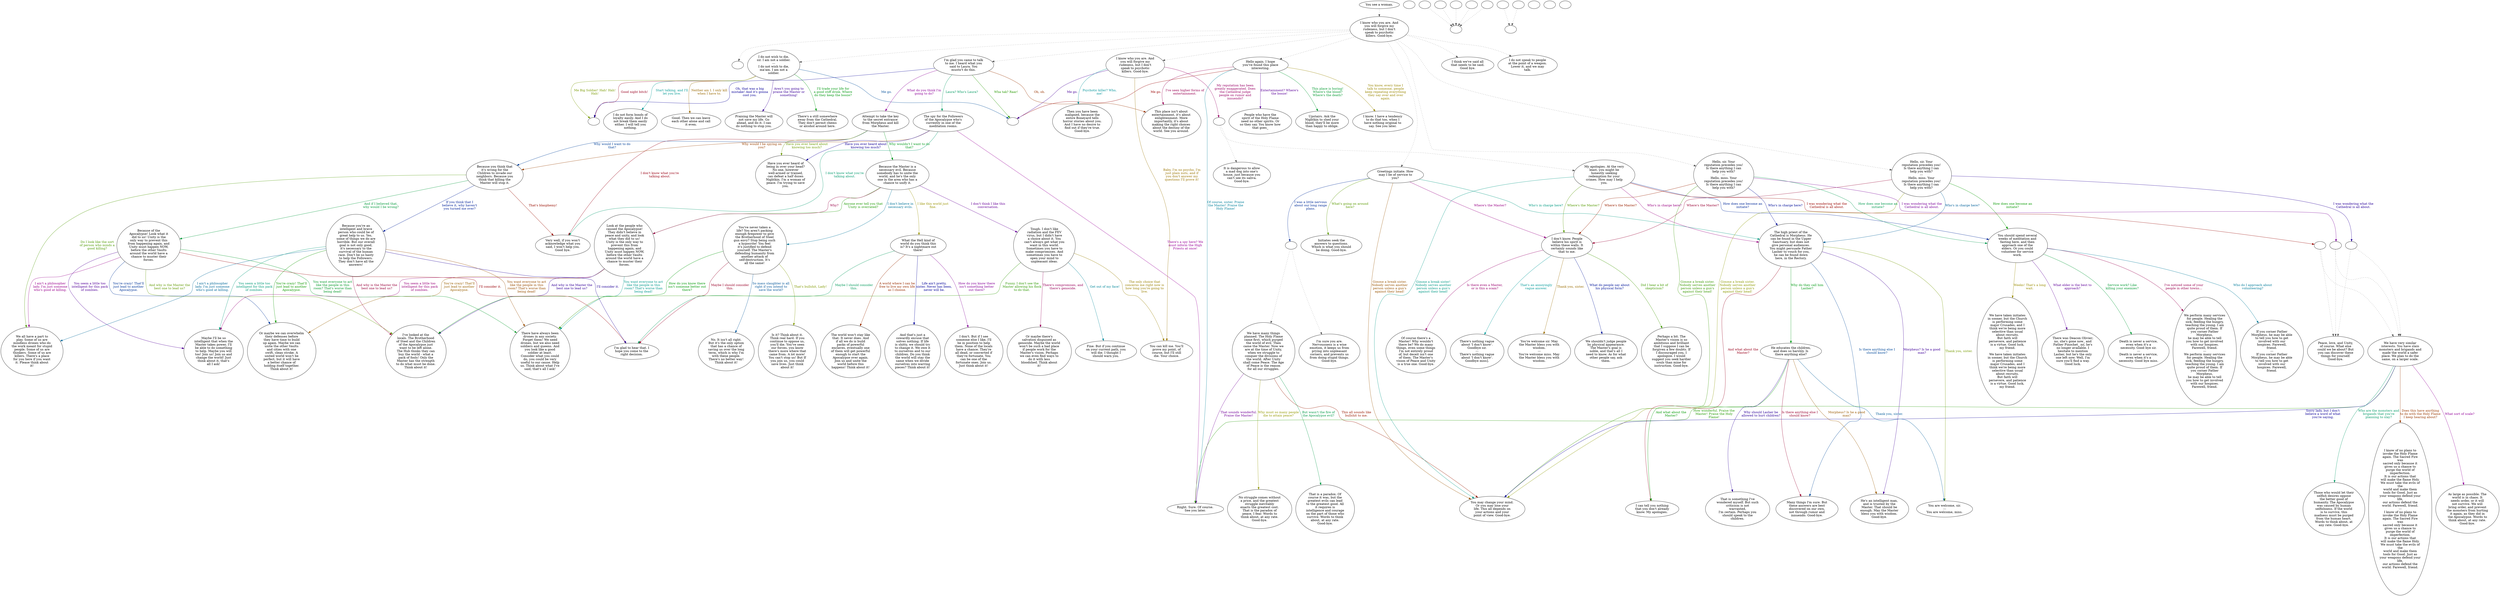 digraph VIOLA {
  "start" [style=filled       fillcolor="#FFFFFF"       color="#000000"]
  "start" -> "do_dialogue" [style=dotted color="#555555"]
  "start" [label="You see a woman."]
  "do_dialogue" [style=filled       fillcolor="#FFFFFF"       color="#000000"]
  "do_dialogue" -> "weapon_check" [style=dotted color="#555555"]
  "do_dialogue" -> "viola00" [style=dotted color="#555555"]
  "do_dialogue" -> "viola01" [style=dotted color="#555555"]
  "do_dialogue" -> "viola02" [style=dotted color="#555555"]
  "do_dialogue" -> "viola03" [style=dotted color="#555555"]
  "do_dialogue" -> "viola04" [style=dotted color="#555555"]
  "do_dialogue" -> "viola05" [style=dotted color="#555555"]
  "do_dialogue" -> "viola06" [style=dotted color="#555555"]
  "do_dialogue" -> "viola07" [style=dotted color="#555555"]
  "do_dialogue" -> "viola08" [style=dotted color="#555555"]
  "do_dialogue" [label="I know who you are. And\nyou will forgive my\nrudeness, but I don't\nspeak to psychotic\nkillers. Good-bye."]
  "viola00" [style=filled       fillcolor="#FFFFFF"       color="#000000"]
  "viola00" [label="I do not wish to die,\nsir. I am not a soldier.\n---\nI do not wish to die,\nma'am. I am not a\nsoldier."]
  "viola00" -> "viola09" [label="Start talking, and I'll\nlet you live." color="#009993" fontcolor="#009993"]
  "viola00" -> "viola10" [label="Neither am I. I only kill\nwhen I have to." color="#996700" fontcolor="#996700"]
  "viola00" -> "viola11" [label="Aren't you going to\npraise the Master or\nsomething!" color="#3A0099" fontcolor="#3A0099"]
  "viola00" -> "viola12" [label="I'll trade your life for\na good stiff drink. Where\ndo they keep the booze?" color="#00990E" fontcolor="#00990E"]
  "viola00" -> "violacombat" [label="Good night bitch!" color="#99001F" fontcolor="#99001F"]
  "viola00" -> "violaend" [label="Me go." color="#004C99" fontcolor="#004C99"]
  "viola00" -> "violacombat" [label="Me Big Soldier! Hah! Hah!\nHah!" color="#789900" fontcolor="#789900"]
  "viola01" [style=filled       fillcolor="#FFFFFF"       color="#000000"]
  "viola01" [label="I'm glad you came to talk\nto me. I heard what you\nsaid to Laura. You\nmustn't do this."]
  "viola01" -> "viola13" [label="What do you think I'm\ngoing to do?" color="#8D0099" fontcolor="#8D0099"]
  "viola01" -> "viola14" [label="Laura? Who's Laura?" color="#009960" fontcolor="#009960"]
  "viola01" -> "viola15" [label="Oh, oh." color="#993400" fontcolor="#993400"]
  "viola01" -> "violacombat" [label="Oh, that was a big\nmistake! And it's gonna\ncost you." color="#070099" fontcolor="#070099"]
  "viola01" -> "violaend" [label="Wha tak? Raar!" color="#269900" fontcolor="#269900"]
  "viola02" [style=filled       fillcolor="#FFFFFF"       color="#000000"]
  "viola02" [label="I think we've said all\nthat needs to be said.\nGood bye."]
  "viola03" [style=filled       fillcolor="#FFFFFF"       color="#000000"]
  "viola03" [label="I do not speak to people\nat the point of a weapon.\nLower it, and we may\ntalk."]
  "viola04" [style=filled       fillcolor="#FFFFFF"       color="#000000"]
  "viola04" [label="Hello again. I hope\nyou've found this place\ninteresting."]
  "viola04" -> "viola15" [label="I've seen higher forms of\nentertainment." color="#990052" fontcolor="#990052"]
  "viola04" -> "viola16" [label="Of course, sister. Praise\nthe Master! Praise the\nHoly Flame!" color="#007F99" fontcolor="#007F99"]
  "viola04" -> "viola17" [label="You know, every time I\ntalk to someone, people\nkeep repeating everything\nthey say over and over\nagain." color="#998600" fontcolor="#998600"]
  "viola04" -> "viola18" [label="Entertainment? Where's\nthe booze!" color="#5A0099" fontcolor="#5A0099"]
  "viola04" -> "viola19" [label="This place is boring!\nWhere's the blood?\nWhere's the death?" color="#00992D" fontcolor="#00992D"]
  "viola04" -> "violaend" [label="Me go." color="#990000" fontcolor="#990000"]
  "viola05" [style=filled       fillcolor="#FFFFFF"       color="#000000"]
  "viola05" [label="Greetings initiate. How\nmay I be of service to\nyou?"]
  "viola05" -> "viola05a" [label="I was a little nervous\nabout our long range\nplans." color="#002C99" fontcolor="#002C99"]
  "viola05" -> "viola46" [label="What's going on around\nhere?" color="#599900" fontcolor="#599900"]
  "viola05" -> "viola47" [label="Where's the Master?" color="#990085" fontcolor="#990085"]
  "viola05" -> "viola48" [label="Who's in charge here?" color="#009980" fontcolor="#009980"]
  "viola05" -> "viola49" [label="Gimme a break sister.\nNobody serves another\nperson unless a gun's\nagainst their head!" color="#995300" fontcolor="#995300"]
  "viola05a" [style=filled       fillcolor="#FFFFFF"       color="#000000"]
  "viola05a" -> "viola44" [style=dotted color="#555555"]
  "viola05a" -> "viola45" [style=dotted color="#555555"]
  "viola05a" [label=""]
  "viola06" [style=filled       fillcolor="#FFFFFF"       color="#000000"]
  "viola06" [label="Hello, sir. Your\nreputation precedes you!\nIs there anything I can\nhelp you with?\n---\nHello, miss. Your\nreputation precedes you!\nIs there anything I can\nhelp you with?"]
  "viola06" -> "viola06a" [label="I was wondering what the\nCathedral is all about." color="#270099" fontcolor="#270099"]
  "viola06" -> "viola52" [label="How does one become an\ninitiate?" color="#069900" fontcolor="#069900"]
  "viola06" -> "viola47" [label="Where's the Master?" color="#990033" fontcolor="#990033"]
  "viola06" -> "viola48" [label="Who's in charge here?" color="#005F99" fontcolor="#005F99"]
  "viola06" -> "viola49" [label="Gimme a break sister.\nNobody serves another\nperson unless a gun's\nagainst their head!" color="#8C9900" fontcolor="#8C9900"]
  "viola06a" [style=filled       fillcolor="#FFFFFF"       color="#000000"]
  "viola06a" -> "viola50" [style=dotted color="#555555"]
  "viola06a" -> "viola51" [style=dotted color="#555555"]
  "viola06a" [label=""]
  "viola07" [style=filled       fillcolor="#FFFFFF"       color="#000000"]
  "viola07" [label="Hello, sir. Your\nreputation precedes you!\nIs there anything I can\nhelp you with?\n---\nHello, miss. Your\nreputation precedes you!\nIs there anything I can\nhelp you with?"]
  "viola07" -> "viola07a" [label="I was wondering what the\nCathedral is all about." color="#790099" fontcolor="#790099"]
  "viola07" -> "viola52" [label="How does one become an\ninitiate?" color="#00994D" fontcolor="#00994D"]
  "viola07" -> "viola47" [label="Where's the Master?" color="#992000" fontcolor="#992000"]
  "viola07" -> "viola48" [label="Who's in charge here?" color="#000D99" fontcolor="#000D99"]
  "viola07" -> "viola49" [label="Gimme a break sister.\nNobody serves another\nperson unless a gun's\nagainst their head!" color="#399900" fontcolor="#399900"]
  "viola07a" [style=filled       fillcolor="#FFFFFF"       color="#000000"]
  "viola07a" -> "viola50" [style=dotted color="#555555"]
  "viola07a" -> "viola51" [style=dotted color="#555555"]
  "viola07a" [label=""]
  "viola08" [style=filled       fillcolor="#FFFFFF"       color="#000000"]
  "viola08" [label="I know who you are. And\nyou will forgive my\nrudeness, but I don't\nspeak to psychotic\nkillers. Good-bye."]
  "viola08" -> "viola08a" [label="My reputation has been\ngreatly exaggerated. Does\nthe Cathedral judge\npeople on rumor and\ninnuendo?" color="#990066" fontcolor="#990066"]
  "viola08" -> "viola55" [label="Psychotic killer? Who,\nme!" color="#009299" fontcolor="#009299"]
  "viola08" -> "viola40" [label="Baby, I'm no psycho, I'm\njust plain nuts, and if\nyou don't answer my\nquestions I'll prove it!" color="#997300" fontcolor="#997300"]
  "viola08" -> "violaend" [label="Me go." color="#460099" fontcolor="#460099"]
  "viola08a" [style=filled       fillcolor="#FFFFFF"       color="#000000"]
  "viola08a" -> "viola53" [style=dotted color="#555555"]
  "viola08a" -> "viola54" [style=dotted color="#555555"]
  "viola08a" [label=""]
  "viola09" [style=filled       fillcolor="#FFFFFF"       color="#000000"]
  "viola09" [label="I do not form bonds of\nloyalty easily. And I do\nnot break them easily\neither. I will tell you\nnothing."]
  "viola10" [style=filled       fillcolor="#FFFFFF"       color="#000000"]
  "viola10" [label="Good. Then we can leave\neach other alone and call\nit even."]
  "viola11" [style=filled       fillcolor="#FFFFFF"       color="#000000"]
  "viola11" [label="Praising the Master will\nnot save my life. Go\nahead, and do it. I can\ndo nothing to stop you."]
  "viola12" [style=filled       fillcolor="#FFFFFF"       color="#000000"]
  "viola12" [label="There's a still somewhere\naway from the Cathedral.\nThey don't permit chems\nor alcohol around here."]
  "viola13" [style=filled       fillcolor="#FFFFFF"       color="#000000"]
  "viola13" [label="Attempt to take the key\nto the secret entrance\nfrom Morpheus and kill\nthe Master."]
  "viola13" -> "viola20" [label="Why wouldn't I want to do\nthat?" color="#00991A" fontcolor="#00991A"]
  "viola13" -> "viola21" [label="I don't know what you're\ntalking about." color="#990013" fontcolor="#990013"]
  "viola13" -> "viola22" [label="Why would I want to do\nthat?" color="#004099" fontcolor="#004099"]
  "viola13" -> "viola23" [label="Have you ever heard about\nknowing too much?" color="#6C9900" fontcolor="#6C9900"]
  "viola14" [style=filled       fillcolor="#FFFFFF"       color="#000000"]
  "viola14" [label="The spy for the Followers\nof the Apocalypse who's\ncurrently in one of the\nmeditation rooms."]
  "viola14" -> "viola16" [label="There's a spy here? We\nmust inform the High\nPriests at once!" color="#990099" fontcolor="#990099"]
  "viola14" -> "viola21" [label="I don't know what you're\ntalking about." color="#00996C" fontcolor="#00996C"]
  "viola14" -> "viola22" [label="Why would I be spying on\nyou?" color="#994000" fontcolor="#994000"]
  "viola14" -> "viola23" [label="Have you ever heard about\nknowing too much?" color="#130099" fontcolor="#130099"]
  "viola15" [style=filled       fillcolor="#FFFFFF"       color="#000000"]
  "viola15" [label="This place isn't about\nentertainment, it's about\nenlightenment. More\nimportantly, it's about\nmaking the right choices\nabout the destiny of the\nworld. See you around."]
  "viola16" [style=filled       fillcolor="#FFFFFF"       color="#000000"]
  "viola16" [label="Riight. Sure. Of course.\nSee you later."]
  "viola17" [style=filled       fillcolor="#FFFFFF"       color="#000000"]
  "viola17" [label="I know. I have a tendency\nto do that too, when I\nhave nothing original to\nsay. See you later."]
  "viola18" [style=filled       fillcolor="#FFFFFF"       color="#000000"]
  "viola18" [label="People who have the\nspirit of the Holy Flame\nneed no other spirits. Or\nso they say. You know how\nthat goes_"]
  "viola19" [style=filled       fillcolor="#FFFFFF"       color="#000000"]
  "viola19" [label="Upstairs. Ask the\nNightkin to shed your\nblood, they'll be more\nthan happy to oblige."]
  "viola20" [style=filled       fillcolor="#FFFFFF"       color="#000000"]
  "viola20" [label="Because the Master is a\nnecessary evil. Because\nsomebody has to unite the\nworld, and he's the only\none in the area who has a\nchance to unify it."]
  "viola20" -> "viola24" [label="Anyone ever tell you that\nUnity is overrated?" color="#1A9900" fontcolor="#1A9900"]
  "viola20" -> "viola24" [label="Why?" color="#990046" fontcolor="#990046"]
  "viola20" -> "viola25" [label="I don't believe in\nnecessary evils." color="#007399" fontcolor="#007399"]
  "viola20" -> "viola26" [label="I like this world just\nfine." color="#999200" fontcolor="#999200"]
  "viola20" -> "viola27" [label="I don't think I like this\nconversation." color="#660099" fontcolor="#660099"]
  "viola21" [style=filled       fillcolor="#FFFFFF"       color="#000000"]
  "viola21" [label="Very well, if you won't\nacknowledge what you\nsaid, I won't help you.\nGood bye."]
  "viola22" [style=filled       fillcolor="#FFFFFF"       color="#000000"]
  "viola22" [label="Because you think that\nit's wrong for the\nChildren to invade our\nneighbors. Because you\nthink that killing the\nMaster will stop it."]
  "viola22" -> "viola41" [label="And if I believed that,\nwhy would I be wrong?" color="#009939" fontcolor="#009939"]
  "viola22" -> "viola21" [label="That's blasphemy!" color="#990D00" fontcolor="#990D00"]
  "viola22" -> "viola42" [label="If you think that I\nbelieve it, why haven't\nyou turned me over?" color="#002099" fontcolor="#002099"]
  "viola22" -> "viola43" [label="Do I look like the sort\nof person who minds a\ngood killing?" color="#4D9900" fontcolor="#4D9900"]
  "viola23" [style=filled       fillcolor="#FFFFFF"       color="#000000"]
  "viola23" [label="Have you ever heard of\nbeing in over your head?\nNo one, however\nwell-armed or trained,\ncan defeat a half dozen\nNightkin. I'm a woman of\npeace. I'm trying to save\nyou."]
  "viola24" [style=filled       fillcolor="#FFFFFF"       color="#000000"]
  "viola24" [label="Look at the people who\ncaused the Apocalypse!\nThey didn't believe in\npeace and unity, and look\nwhat they did to us!\nUnity is the only way to\nprevent this from\nhappening again, and\nUnity must happen NOW,\nbefore the other Vaults\naround the world have a\nchance to muster their\nforces."]
  "viola24" -> "viola28" [label="You seem a little too\nintelligent for this pack\nof zombies." color="#990079" fontcolor="#990079"]
  "viola24" -> "viola29" [label="You want everyone to act\nlike the people in this\nroom? That's worse than\nbeing dead!" color="#00998C" fontcolor="#00998C"]
  "viola24" -> "viola30" [label="You're crazy! That'll\njust lead to another\nApocalypse." color="#995F00" fontcolor="#995F00"]
  "viola24" -> "viola31" [label="And why is the Master the\nbest one to lead us?" color="#330099" fontcolor="#330099"]
  "viola25" [style=filled       fillcolor="#FFFFFF"       color="#000000"]
  "viola25" [label="You've never taken a\nlife? You aren't packing\nenough firepower to give\nthe Brotherhood of Steel\ngun envy? Stop being such\na hypocrite! You feel\nit's justified to defend\nyourself. The Master's\ndefending humanity from\nanother attack of\nself-destruction. It's\nall the same!"]
  "viola25" -> "viola31" [label="How do you know there\nisn't someone better out\nthere?" color="#009906" fontcolor="#009906"]
  "viola25" -> "viola32" [label="Maybe I should consider\nthis." color="#990027" fontcolor="#990027"]
  "viola25" -> "viola33" [label="So mass slaughter is all\nright if you intend to\nsave the world?" color="#005399" fontcolor="#005399"]
  "viola25" -> "viola34" [label="That's bullshit, Lady!" color="#809900" fontcolor="#809900"]
  "viola26" [style=filled       fillcolor="#FFFFFF"       color="#000000"]
  "viola26" [label="What the Hell kind of\nworld do you think this\nis? It's a nightmare out\nthere!"]
  "viola26" -> "viola35" [label="How do you know there\nisn't something better\nout there?" color="#850099" fontcolor="#850099"]
  "viola26" -> "viola32" [label="Maybe I should consider\nthis." color="#009959" fontcolor="#009959"]
  "viola26" -> "viola36" [label="A world where I can be\nfree to live my own life\nas I choose." color="#992C00" fontcolor="#992C00"]
  "viola26" -> "viola37" [label="Life ain't pretty,\nsister. Never has been,\nnever will be." color="#000099" fontcolor="#000099"]
  "viola27" [style=filled       fillcolor="#FFFFFF"       color="#000000"]
  "viola27" [label="Tough. I don't like\nradiation and the FEV\nvirus, but I didn't have\na choice about it. You\ncan't always get what you\nwant in this world.\nSometimes you have to\nmake compromises. And\nsometimes you have to\nopen your mind to\nunpleasant ideas."]
  "viola27" -> "viola29" [label="Funny. I don't see the\nMaster allowing his flock\nto do that." color="#2D9900" fontcolor="#2D9900"]
  "viola27" -> "viola38" [label="There's compromises, and\nthere's genocide." color="#99005A" fontcolor="#99005A"]
  "viola27" -> "viola39" [label="Get out of my face!" color="#008699" fontcolor="#008699"]
  "viola27" -> "viola40" [label="The only choice that\nconcerns me right now is\nhow long you're going to\nlive." color="#997F00" fontcolor="#997F00"]
  "viola28" [style=filled       fillcolor="#FFFFFF"       color="#000000"]
  "viola28" [label="Maybe I'll be so\nintelligent that when the\nMaster takes power, I'll\nbe able to do something\nto help. Maybe you will\ntoo! Join us! Join us and\nchange the world! Just\nthink about it, that's\nall I ask!"]
  "viola29" [style=filled       fillcolor="#FFFFFF"       color="#000000"]
  "viola29" [label="There have always been\ndrones in any society.\nForget them! We need\ndrones, but we also need\nsoldiers and queens. And\nyou look like a good\nsoldier at least.\nConsider what you could\ndo, you could be very\nuseful to our cause. Help\nus. Think about what I've\nsaid, that's all I ask!"]
  "viola30" [style=filled       fillcolor="#FFFFFF"       color="#000000"]
  "viola30" [label="Or maybe we can overwhelm\ntheir defenses before\nthey have time to build\nup again. Maybe we can\nunite the other Vaults\nand cities with one\nswift, clean stroke. A\nunited world won't be\nperfect, but it will have\na better chance of\nholding itself together.\nThink about it!"]
  "viola31" [style=filled       fillcolor="#FFFFFF"       color="#000000"]
  "viola31" [label="I've looked at the\nlocals. The Brotherhood\nof Steel and the Children\nof the Apocalypse just\nwant to be left alone.\nThe Hub thinks they can\nbuy the world - what a\npack of fools! Only the\nMaster has the strength\nto do what must be done.\nThink about it!"]
  "viola32" [style=filled       fillcolor="#FFFFFF"       color="#000000"]
  "viola32" [label="I'm glad to hear that. I\nhope you come to the\nright decision."]
  "viola33" [style=filled       fillcolor="#FFFFFF"       color="#000000"]
  "viola33" [label="No. It isn't all right.\nBut it's the only option\nthat has a chance of\nsaving us over the long\nterm, which is why I'm\nwith these people.\nThere's no better way!\nThink about it!"]
  "viola34" [style=filled       fillcolor="#FFFFFF"       color="#000000"]
  "viola34" [label="Is it? Think about it.\nThink real hard. If you\ncontinue to oppose us,\nyou'll die. You've seen\nour forces, you know\nthere's more where that\ncame from. A lot more!\nYou can't stop us! But If\nyou join us, you could\nsave lives. Just think\nabout it!"]
  "viola35" [style=filled       fillcolor="#FFFFFF"       color="#000000"]
  "viola35" [label="I don't. But if I see\nsomeone else I like, I'll\nbe in position to help\nthem. None of the locals\nhave a chance. They're\nall dead, or converted if\nthey're fortunate. You\ncan be one of the\nfortunate ones. Join us.\nJust think about it!"]
  "viola36" [style=filled       fillcolor="#FFFFFF"       color="#000000"]
  "viola36" [label="The world won't stay like\nthat. It never does. And\nif all we do is build\npacks of powerful\nenclaves, eventually one\nof them will get powerful\nenough to start the\nApocalypse over again.\nJoin us and unite the\nworld before this\nhappens! Think about it!"]
  "viola37" [style=filled       fillcolor="#FFFFFF"       color="#000000"]
  "viola37" [label="And that's just a\ncowardly excuse that\nsolves nothing. If life\nis shitty, we should try\nto change it. We owe it\nto ourselves and to our\nchildren. Do you think\nthe world will stay the\nsame when we divide\nourselves into warring\npieces? Think about it!"]
  "viola38" [style=filled       fillcolor="#FFFFFF"       color="#000000"]
  "viola38" [label="Or maybe there's\nsalvation disguised as\ngenocide. Maybe the world\nwon't be such a bad place\nif people work for the\nMaster's vision. Perhaps\nwe can even find ways to\ndo it with less\nbloodshed. Think about\nit!"]
  "viola39" [style=filled       fillcolor="#FFFFFF"       color="#000000"]
  "viola39" [label="Fine. But if you continue\non your current path, you\nwill die. I thought I\nshould warn you."]
  "viola40" [style=filled       fillcolor="#FFFFFF"       color="#000000"]
  "viola40" [label="You can kill me. You'll\nprove my point, of\ncourse, but I'll still\ndie. Your choice."]
  "viola41" [style=filled       fillcolor="#FFFFFF"       color="#000000"]
  "viola41" [label="Because of the\nApocalypse! Look what it\ndid to us! Unity is the\nonly way to prevent this\nfrom happening again, and\nUnity must happen NOW,\nbefore the other Vaults\naround the world have a\nchance to muster their\nforces."]
  "viola41" -> "viola28" [label="You seem a little too\nintelligent for this pack\nof zombies." color="#520099" fontcolor="#520099"]
  "viola41" -> "viola29" [label="You want everyone to act\nlike the people in this\nroom? That's worse than\nbeing dead!" color="#009926" fontcolor="#009926"]
  "viola41" -> "viola32" [label="I'll consider it." color="#990007" fontcolor="#990007"]
  "viola41" -> "viola30" [label="You're crazy! That'll\njust lead to another\nApocalypse." color="#003499" fontcolor="#003499"]
  "viola41" -> "viola31" [label="And why is the Master the\nbest one to lead us?" color="#609900" fontcolor="#609900"]
  "viola41" -> "viola43" [label="I ain't a philosopher\nlady. I'm just someone\nwho's good at killing." color="#99008D" fontcolor="#99008D"]
  "viola42" [style=filled       fillcolor="#FFFFFF"       color="#000000"]
  "viola42" [label="Because you're an\nintelligent and brave\nperson who could be of\ngreat help to us. Yes,\nsome of things we do are\nhorrible. But our overall\ngoal is not only good,\nit's necessary to the\nsurvival of the human\nrace. Don't be so hasty\nto help the Followers.\nThey don't have all the\nanswers!"]
  "viola42" -> "viola28" [label="You seem a little too\nintelligent for this pack\nof zombies." color="#009978" fontcolor="#009978"]
  "viola42" -> "viola29" [label="You want everyone to act\nlike the people in this\nroom? That's worse than\nbeing dead!" color="#994C00" fontcolor="#994C00"]
  "viola42" -> "viola32" [label="I'll consider it." color="#1F0099" fontcolor="#1F0099"]
  "viola42" -> "viola30" [label="You're crazy! That'll\njust lead to another\nApocalypse." color="#0E9900" fontcolor="#0E9900"]
  "viola42" -> "viola31" [label="And why is the Master the\nbest one to lead us?" color="#99003A" fontcolor="#99003A"]
  "viola42" -> "viola43" [label="I ain't a philosopher\nlady. I'm just someone\nwho's good at killing." color="#006799" fontcolor="#006799"]
  "viola43" [style=filled       fillcolor="#FFFFFF"       color="#000000"]
  "viola43" [label="We all have a part to\nplay. Some of us are\nmindless drones who do\nthe work meant for stupid\npeople. Some of us are\nthinkers. Some of us are\nkillers. There's a place\nfor you here if you want\nit. Please think about\nit!"]
  "viola44" [style=filled       fillcolor="#FFFFFF"       color="#000000"]
  "viola44" [label="We have many things\nplanned. The Holy Flame\ncame first, which purged\nthe world of evil. Then\ncame the Master. Now we\nare at the time of Unity,\nwhen we struggle to\nconquer the divisions of\nthe world. After Unity\nshall come Peace. The Age\nof Peace is the reason\nfor all our struggles."]
  "viola44" -> "viola56" [label="Why must so many people\ndie to attain peace?" color="#939900" fontcolor="#939900"]
  "viola44" -> "viola16" [label="That sounds wonderful.\nPraise the Master!" color="#720099" fontcolor="#720099"]
  "viola44" -> "viola57" [label="But wasn't the fire of\nthe Apocalypse evil?" color="#009945" fontcolor="#009945"]
  "viola44" -> "viola49" [label="This all sounds like\nbullshit to me." color="#991900" fontcolor="#991900"]
  "viola45" [style=filled       fillcolor="#FFFFFF"       color="#000000"]
  "viola45" [label="I'm sure you are.\nNervousness is a wise\nemotion, it keeps us from\nprying into unpleasant\ncorners, and prevents us\nfrom doing stupid things.\nGood-bye."]
  "viola46" [style=filled       fillcolor="#FFFFFF"       color="#000000"]
  "viola46" [label="Initiates seek the\nanswers to questions.\nWhich is what you should\nbe doing. Good-bye."]
  "viola47" [style=filled       fillcolor="#FFFFFF"       color="#000000"]
  "viola47" [label="I don't know. People\nbelieve his spirit is\nwithin these walls. It\ncertainly sounds like\nthat to me."]
  "viola47" -> "viola58" [label="What do people say about\nhis physical form?" color="#001499" fontcolor="#001499"]
  "viola47" -> "viola59" [label="Did I hear a bit of\nskepticism?" color="#419900" fontcolor="#419900"]
  "viola47" -> "viola60" [label="Is there even a Master,\nor is this a scam?" color="#99006D" fontcolor="#99006D"]
  "viola47" -> "viola61" [label="That's an annoyingly\nvague answer." color="#009998" fontcolor="#009998"]
  "viola47" -> "viola62" [label="Thank you, sister." color="#996B00" fontcolor="#996B00"]
  "viola48" [style=filled       fillcolor="#FFFFFF"       color="#000000"]
  "viola48" [label="The high priest of the\nCathedral is Morpheus. He\ncan be found in the Upper\nSanctuary, but does not\ngive personal audiences.\nYou might persuade Father\nLasher to vouch for you,\nhe can be found down\nhere, in the Rectory."]
  "viola48" -> "viola63" [label="Morpheus? Is he a good\nman?" color="#3F0099" fontcolor="#3F0099"]
  "viola48" -> "viola64" [label="Why do they call him\nLasher?" color="#009912" fontcolor="#009912"]
  "viola48" -> "viola65" [label="And what about the\nMaster?" color="#99001B" fontcolor="#99001B"]
  "viola48" -> "viola66" [label="Is there anything else I\nshould know?" color="#004799" fontcolor="#004799"]
  "viola48" -> "viola67" [label="Thank you, sister." color="#749900" fontcolor="#749900"]
  "viola49" [style=filled       fillcolor="#FFFFFF"       color="#000000"]
  "viola49" [label="You may change your mind.\nOr you may lose your\nlife. This all depends on\nyour actions and your\npoint of view. Good-bye."]
  "viola50" [style=filled       fillcolor="#FFFFFF"       color="#000000"]
  "viola50" [label="We have very similar\ninterests. You have slain\nmonsters and brigands and\nmade the world a safer\nplace. We plan to do the\nsame, on a larger scale."]
  "viola50" -> "viola68" [label="What sort of scale?" color="#920099" fontcolor="#920099"]
  "viola50" -> "viola69" [label="Who are the monsters and\nbrigands that you're\nplanning to slay?" color="#009965" fontcolor="#009965"]
  "viola50" -> "viola70" [label="Does this have anything\nto do with the Holy Flame\nI keep hearing about?" color="#993800" fontcolor="#993800"]
  "viola50" -> "viola49" [label="Sorry lady, but I don't\nbelieve a word of what\nyou're saying." color="#0C0099" fontcolor="#0C0099"]
  "viola50" -> "viola16" [label="How wonderful. Praise the\nMaster! Praise the Holy\nFlame!" color="#219900" fontcolor="#219900"]
  "viola51" [style=filled       fillcolor="#FFFFFF"       color="#000000"]
  "viola51" [label="Peace, love, and Unity,\nof course. What else\ncould we be about? But\nyou can discover these\nthings for yourself.\nGood-bye."]
  "viola52" [style=filled       fillcolor="#FFFFFF"       color="#000000"]
  "viola52" [label="You should spend several\nweeks of meditation and\nfasting here, and then\napproach one of the\nelders. Or you could\nvolunteer for service\nwork."]
  "viola52" -> "viola71" [label="I've noticed some of your\npeople in other towns..." color="#99004E" fontcolor="#99004E"]
  "viola52" -> "viola72" [label="Who do I approach about\nvolunteering?" color="#007A99" fontcolor="#007A99"]
  "viola52" -> "viola73" [label="Weeks! That's a long\nwait." color="#998B00" fontcolor="#998B00"]
  "viola52" -> "viola74" [label="What elder is the best to\napproach?" color="#5E0099" fontcolor="#5E0099"]
  "viola52" -> "viola75" [label="Service work? Like\nkilling your enemies?" color="#009932" fontcolor="#009932"]
  "viola53" [style=filled       fillcolor="#FFFFFF"       color="#000000"]
  "viola53" [label="My apologies. At the very\nleast, you might be\nhonestly seeking\nredemption for your\ncrimes. How may I help\nyou."]
  "viola53" -> "viola53a" [label="I was wondering what the\nCathedral is all about." color="#990500" fontcolor="#990500"]
  "viola53" -> "viola52" [label="How does one become an\ninitiate?" color="#002899" fontcolor="#002899"]
  "viola53" -> "viola47" [label="Where's the Master?" color="#549900" fontcolor="#549900"]
  "viola53" -> "viola48" [label="Who's in charge here?" color="#990081" fontcolor="#990081"]
  "viola53" -> "viola49" [label="Gimme a break sister!\nNobody serves another\nperson unless a gun's\nagainst their head!" color="#009985" fontcolor="#009985"]
  "viola53a" [style=filled       fillcolor="#FFFFFF"       color="#000000"]
  "viola53a" -> "viola50" [style=dotted color="#555555"]
  "viola53a" -> "viola51" [style=dotted color="#555555"]
  "viola53a" [label=""]
  "viola54" [style=filled       fillcolor="#FFFFFF"       color="#000000"]
  "viola54" [label="It is dangerous to allow\na mad dog into one's\nhouse, just because you\ncan't see its saliva.\nGood-bye."]
  "viola55" [style=filled       fillcolor="#FFFFFF"       color="#000000"]
  "viola55" [label="Then you have been\nmaligned, because the\nentire Boneyard tells\nhorror stories about you.\nAnd I have no desire to\nfind out if they're true.\nGood-bye."]
  "viola56" [style=filled       fillcolor="#FFFFFF"       color="#000000"]
  "viola56" [label="No struggle comes without\na price, and the greatest\nstruggle inevitably\nenacts the greatest cost.\nThat is the paradox of\npeace, I fear. Words to\nthink about, at any rate.\nGood-bye."]
  "viola57" [style=filled       fillcolor="#FFFFFF"       color="#000000"]
  "viola57" [label="That is a paradox. Of\ncourse it was, but the\ngreatest evils can lead\nto the greatest good. All\nit requires is\nintelligence and courage\non the part of those who\nsurvive. Words to think\nabout, at any rate.\nGood-bye."]
  "viola58" [style=filled       fillcolor="#FFFFFF"       color="#000000"]
  "viola58" [label="We shouldn't judge people\nby physical appearance.\nThe Master's goal is\nnoble, and that's all I\nneed to know. As for what\nother people say, ask\nthem."]
  "viola59" [style=filled       fillcolor="#FFFFFF"       color="#000000"]
  "viola59" [label="Perhaps a bit. The\nMaster's vision is so\nambitious and brilliant\nthat I suppose I can be\nforgiven a few doubts. If\nI discouraged you, I\napologize. I would\nsuggest you seek hardier\nsouls than mine for\ninstruction. Good-bye."]
  "viola60" [style=filled       fillcolor="#FFFFFF"       color="#000000"]
  "viola60" [label="Of course there's a\nMaster! Why wouldn't\nthere be? We do many\nthings, even some things\nI'm not entirely proud\nof, but deceit isn't one\nof them. The Master's\nvision of Peace and Unity\nis a true one. Good-bye."]
  "viola61" [style=filled       fillcolor="#FFFFFF"       color="#000000"]
  "viola61" [label="There's nothing vague\nabout 'I don't know'.\nGoodbye sir.\n---\nThere's nothing vague\nabout 'I don't know'.\nGoodbye miss]."]
  "viola62" [style=filled       fillcolor="#FFFFFF"       color="#000000"]
  "viola62" [label="You're welcome sir. May\nthe Master bless you with\nwisdom.\n---\nYou're welcome miss. May\nthe Master bless you with\nwisdom."]
  "viola63" [style=filled       fillcolor="#FFFFFF"       color="#000000"]
  "viola63" [label="He's an intelligent man,\nand is trusted by the\nMaster. That should be\nenough. May the Master\nbless you with wisdom.\nGood-bye."]
  "viola64" [style=filled       fillcolor="#FFFFFF"       color="#000000"]
  "viola64" [label="He educates the children,\nand does so harshly. Is\nthere anything else?"]
  "viola64" -> "viola63" [label="Morpheus? Is he a good\nman?" color="#995800" fontcolor="#995800"]
  "viola64" -> "viola76" [label="Why should Lasher be\nallowed to hurt children?" color="#2B0099" fontcolor="#2B0099"]
  "viola64" -> "viola65" [label="And what about the\nMaster?" color="#019900" fontcolor="#019900"]
  "viola64" -> "viola66" [label="Is there anything else I\nshould know?" color="#99002E" fontcolor="#99002E"]
  "viola64" -> "viola67" [label="Thank you, sister." color="#005B99" fontcolor="#005B99"]
  "viola65" [style=filled       fillcolor="#FFFFFF"       color="#000000"]
  "viola65" [label="I can tell you nothing\nthat you don't already\nknow. My apologies."]
  "viola66" [style=filled       fillcolor="#FFFFFF"       color="#000000"]
  "viola66" [label="Many things I'm sure. But\nthese answers are best\ndiscovered on our own,\nnot through rumor and\ninnuendo. Good-bye."]
  "viola67" [style=filled       fillcolor="#FFFFFF"       color="#000000"]
  "viola67" [label="You are welcome, sir.\n---\nYou are welcome, miss."]
  "viola68" [style=filled       fillcolor="#FFFFFF"       color="#000000"]
  "viola68" [label="As large as possible. The\nworld is in chaos. It\nneeds order, or it will\nnot survive. We will\nbring order, and prevent\nthe monsters from hurting\nit again, as they did in\nthe Apocalypse. Words to\nthink about, at any rate.\nGood-bye."]
  "viola69" [style=filled       fillcolor="#FFFFFF"       color="#000000"]
  "viola69" [label="Those who would let their\nselfish desires oppose\nthe better good of\nhumanity. The Apocalypse\nwas caused by human\nselfishness. If the world\nis to survive, this\nmadness must be purged\nfrom the human heart.\nWords to think about, at\nany rate. Good-bye."]
  "viola70" [style=filled       fillcolor="#FFFFFF"       color="#000000"]
  "viola70" [label="I know of no plans to\ninvoke the Holy Flame\nagain. The Sacred Fire\nwas\nsacred only because it\ngives us a chance to\npurge the world of\nimperfection.\nIt is our actions that\nwill make the flame Holy.\nWe must take the evils of\nthe\nworld and make them\ntools for Good. Just as\nyour weapons defend your\nlife,\nour actions defend the\nworld. Farewell, friend.\n---\nI know of no plans to\ninvoke the Holy Flame\nagain. The Sacred Fire\nwas\nsacred only because it\ngives us a chance to\npurge the world of\nimperfection.\nIt is our actions that\nwill make the flame Holy.\nWe must take the evils of\nthe\nworld and make them\ntools for Good. Just as\nyour weapons defend your\nlife,\nour actions defend the\nworld. Farewell, friend."]
  "viola71" [style=filled       fillcolor="#FFFFFF"       color="#000000"]
  "viola71" [label="We perform many services\nfor people. Healing the\nsick, feeding the hungry,\nteaching the young. I am\nquite proud of them. If\nyou corner Father\nMorpheus,\nhe may be able to tell\nyou how to get involved\nwith our hospices.\nFarewell, friend.\n---\nWe perform many services\nfor people. Healing the\nsick, feeding the hungry,\nteaching the young. I am\nquite proud of them. If\nyou corner Father\nMorpheus,\nhe may be able to tell\nyou how to get involved\nwith our hospices.\nFarewell, friend."]
  "viola72" [style=filled       fillcolor="#FFFFFF"       color="#000000"]
  "viola72" [label="If you corner Father\nMorpheus, he may be able\nto tell you how to get\ninvolved with our\nhospices. Farewell,\nfriend.\n---\nIf you corner Father\nMorpheus, he may be able\nto tell you how to get\ninvolved with our\nhospices. Farewell,\nfriend."]
  "viola73" [style=filled       fillcolor="#FFFFFF"       color="#000000"]
  "viola73" [label="We have taken initiates\nin sooner, but the Church\nis performing some\nmajor Crusades, and I\nthink we're being more\nselective than usual\nabout recruits.\nBut faith will\npersevere, and patience\nis a virtue. Good luck,\nmy friend.\n---\nWe have taken initiates\nin sooner, but the Church\nis performing some\nmajor Crusades, and I\nthink we're being more\nselective than usual\nabout recruits.\nBut faith will\npersevere, and patience\nis a virtue. Good luck,\nmy friend."]
  "viola74" [style=filled       fillcolor="#FFFFFF"       color="#000000"]
  "viola74" [label="There was Deacon Olivier;\nno, she's gone now_ and\nFather Pinochet_ no, he's\nno longer available. I\nhesitate to mention\nLasher, but he's the only\none left now. Well, I'm\nsure you'll find a way.\nGood luck."]
  "viola75" [style=filled       fillcolor="#FFFFFF"       color="#000000"]
  "viola75" [label="Death is never a service,\neven when it's a\nnecessity. Good bye sir.\n---\nDeath is never a service,\neven when it's a\nnecessity. Good bye miss."]
  "viola76" [style=filled       fillcolor="#FFFFFF"       color="#000000"]
  "viola76" [label="That is something I've\nwondered myself. But such\ncriticism is not\nwarranted,\nI'm certain. Perhaps you\nshould speak to the\nchildren."]
  "violadone" [style=filled       fillcolor="#FFFFFF"       color="#000000"]
  "violadone" [label=""]
  "violaend" [style=filled       fillcolor="#FFFFFF"       color="#000000"]
  "violaend" [label=""]
  "violacombat" [style=filled       fillcolor="#FFFFFF"       color="#000000"]
  "violacombat" [label=""]
  "weapon_check" [style=filled       fillcolor="#FFFFFF"       color="#000000"]
  "weapon_check" [label=""]
  "get_reaction" [style=filled       fillcolor="#FFFFFF"       color="#000000"]
  "get_reaction" -> "ReactToLevel" [style=dotted color="#555555"]
  "get_reaction" [label=""]
  "ReactToLevel" [style=filled       fillcolor="#FFFFFF"       color="#000000"]
  "ReactToLevel" [label=""]
  "LevelToReact" [style=filled       fillcolor="#FFFFFF"       color="#000000"]
  "LevelToReact" [label=""]
  "UpReact" [style=filled       fillcolor="#FFFFFF"       color="#000000"]
  "UpReact" -> "ReactToLevel" [style=dotted color="#555555"]
  "UpReact" [label=""]
  "DownReact" [style=filled       fillcolor="#FFFFFF"       color="#000000"]
  "DownReact" -> "ReactToLevel" [style=dotted color="#555555"]
  "DownReact" [label=""]
  "BottomReact" [style=filled       fillcolor="#FFFFFF"       color="#000000"]
  "BottomReact" [label=""]
  "TopReact" [style=filled       fillcolor="#FFFFFF"       color="#000000"]
  "TopReact" [label=""]
  "BigUpReact" [style=filled       fillcolor="#FFFFFF"       color="#000000"]
  "BigUpReact" -> "ReactToLevel" [style=dotted color="#555555"]
  "BigUpReact" [label=""]
  "BigDownReact" [style=filled       fillcolor="#FFFFFF"       color="#000000"]
  "BigDownReact" -> "ReactToLevel" [style=dotted color="#555555"]
  "BigDownReact" [label=""]
  "UpReactLevel" [style=filled       fillcolor="#FFFFFF"       color="#000000"]
  "UpReactLevel" -> "LevelToReact" [style=dotted color="#555555"]
  "UpReactLevel" [label=""]
  "DownReactLevel" [style=filled       fillcolor="#FFFFFF"       color="#000000"]
  "DownReactLevel" -> "LevelToReact" [style=dotted color="#555555"]
  "DownReactLevel" [label=""]
  "Goodbyes" [style=filled       fillcolor="#FFFFFF"       color="#000000"]
  "Goodbyes" [label=""]
}